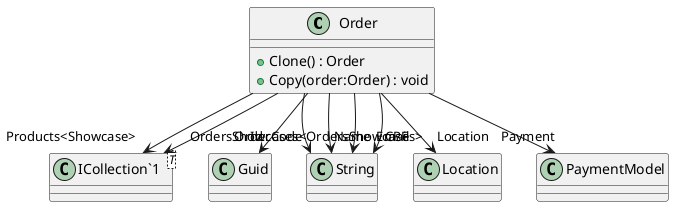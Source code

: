 @startuml
class Order {
    + Clone() : Order
    + Copy(order:Order) : void
}
class "ICollection`1"<T> {
}
Order --> "Id" Guid
Order --> "OrderCode" String
Order --> "Name" String
Order --> "Email" String
Order --> "CPF" String
Order --> "Location" Location
Order --> "Payment" PaymentModel
Order --> "Products<Showcase>" "ICollection`1"
Order --> "OrdersShowcases<OrdersShowcases>" "ICollection`1"
@enduml
